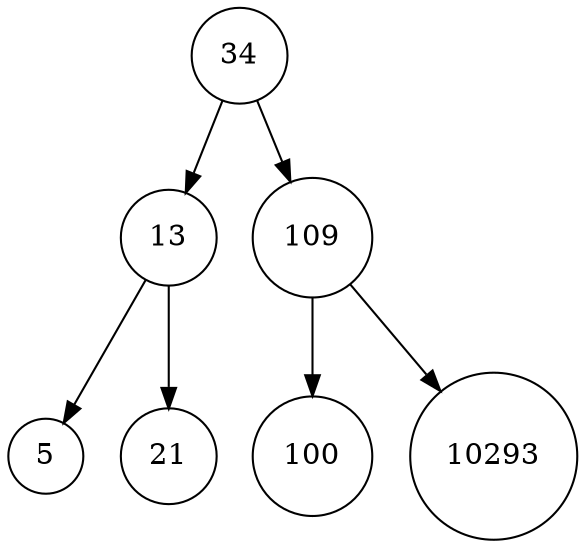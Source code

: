 digraph G{
node [shape=circle];
"0xc000006028"[label="34"];
"0xc000006028" -> "0xc0000044a8";
"0xc000006028" -> "0xc0000044b0";
"0xc0000044a8"[label="13"];
"0xc0000044a8" -> "0xc0000044c8";
"0xc0000044a8" -> "0xc0000044d0";
"0xc0000044c8"[label="5"];
"0xc0000044d0"[label="21"];
"0xc0000044b0"[label="109"];
"0xc0000044b0" -> "0xc000004508";
"0xc0000044b0" -> "0xc000004510";
"0xc000004508"[label="100"];
"0xc000004510"[label="10293"];

}
